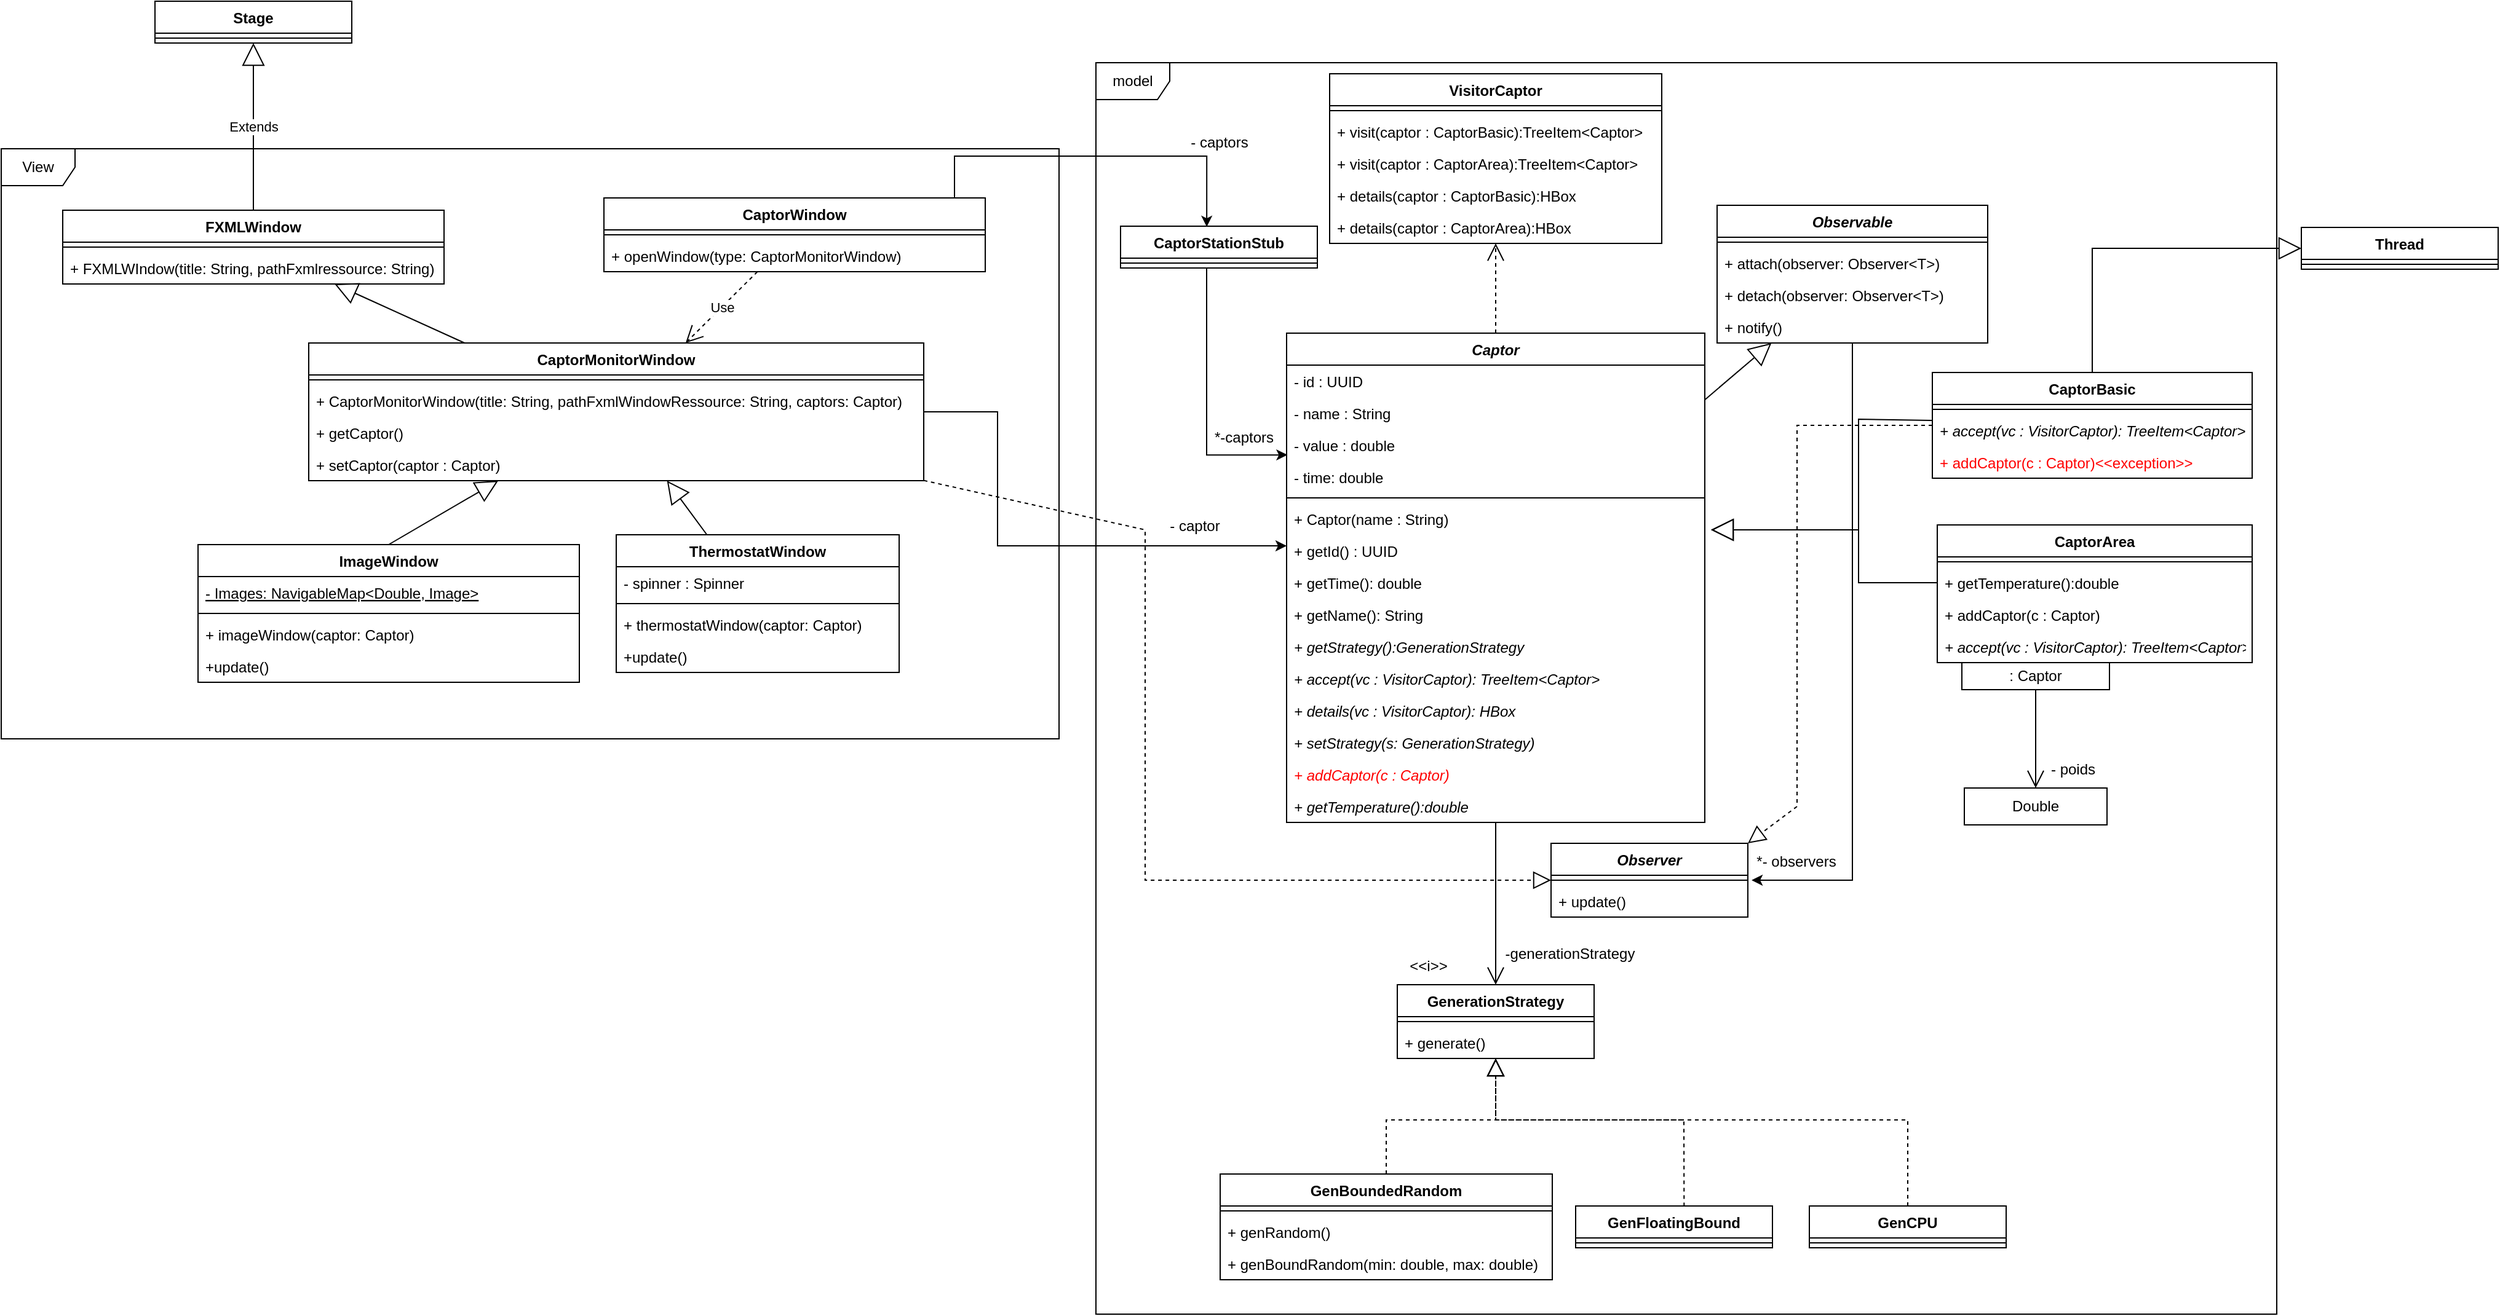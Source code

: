 <mxfile version="20.8.5" type="device"><diagram id="obnmp1ZNnLuyj0ZMylp4" name="Page-1"><mxGraphModel dx="2534" dy="1138" grid="1" gridSize="10" guides="1" tooltips="1" connect="1" arrows="1" fold="1" page="1" pageScale="1" pageWidth="827" pageHeight="1169" math="0" shadow="0"><root><mxCell id="0"/><mxCell id="1" parent="0"/><mxCell id="BDDol7FRgYRI8xDIHUHE-1" value="Captor" style="swimlane;fontStyle=3;align=center;verticalAlign=top;childLayout=stackLayout;horizontal=1;startSize=26;horizontalStack=0;resizeParent=1;resizeParentMax=0;resizeLast=0;collapsible=1;marginBottom=0;" parent="1" vertex="1"><mxGeometry x="1195" y="430" width="340" height="398" as="geometry"/></mxCell><mxCell id="BDDol7FRgYRI8xDIHUHE-2" value="- id : UUID&#10;" style="text;strokeColor=none;fillColor=none;align=left;verticalAlign=top;spacingLeft=4;spacingRight=4;overflow=hidden;rotatable=0;points=[[0,0.5],[1,0.5]];portConstraint=eastwest;" parent="BDDol7FRgYRI8xDIHUHE-1" vertex="1"><mxGeometry y="26" width="340" height="26" as="geometry"/></mxCell><mxCell id="BDDol7FRgYRI8xDIHUHE-3" value="- name : String" style="text;strokeColor=none;fillColor=none;align=left;verticalAlign=top;spacingLeft=4;spacingRight=4;overflow=hidden;rotatable=0;points=[[0,0.5],[1,0.5]];portConstraint=eastwest;" parent="BDDol7FRgYRI8xDIHUHE-1" vertex="1"><mxGeometry y="52" width="340" height="26" as="geometry"/></mxCell><mxCell id="BDDol7FRgYRI8xDIHUHE-4" value="- value : double" style="text;strokeColor=none;fillColor=none;align=left;verticalAlign=top;spacingLeft=4;spacingRight=4;overflow=hidden;rotatable=0;points=[[0,0.5],[1,0.5]];portConstraint=eastwest;" parent="BDDol7FRgYRI8xDIHUHE-1" vertex="1"><mxGeometry y="78" width="340" height="26" as="geometry"/></mxCell><mxCell id="BDDol7FRgYRI8xDIHUHE-5" value="- time: double" style="text;strokeColor=none;fillColor=none;align=left;verticalAlign=top;spacingLeft=4;spacingRight=4;overflow=hidden;rotatable=0;points=[[0,0.5],[1,0.5]];portConstraint=eastwest;" parent="BDDol7FRgYRI8xDIHUHE-1" vertex="1"><mxGeometry y="104" width="340" height="26" as="geometry"/></mxCell><mxCell id="BDDol7FRgYRI8xDIHUHE-6" value="" style="line;strokeWidth=1;fillColor=none;align=left;verticalAlign=middle;spacingTop=-1;spacingLeft=3;spacingRight=3;rotatable=0;labelPosition=right;points=[];portConstraint=eastwest;strokeColor=inherit;" parent="BDDol7FRgYRI8xDIHUHE-1" vertex="1"><mxGeometry y="130" width="340" height="8" as="geometry"/></mxCell><mxCell id="BDDol7FRgYRI8xDIHUHE-7" value="+ Captor(name : String)" style="text;strokeColor=none;fillColor=none;align=left;verticalAlign=top;spacingLeft=4;spacingRight=4;overflow=hidden;rotatable=0;points=[[0,0.5],[1,0.5]];portConstraint=eastwest;" parent="BDDol7FRgYRI8xDIHUHE-1" vertex="1"><mxGeometry y="138" width="340" height="26" as="geometry"/></mxCell><mxCell id="BDDol7FRgYRI8xDIHUHE-8" value="+ getId() : UUID" style="text;strokeColor=none;fillColor=none;align=left;verticalAlign=top;spacingLeft=4;spacingRight=4;overflow=hidden;rotatable=0;points=[[0,0.5],[1,0.5]];portConstraint=eastwest;" parent="BDDol7FRgYRI8xDIHUHE-1" vertex="1"><mxGeometry y="164" width="340" height="26" as="geometry"/></mxCell><mxCell id="BDDol7FRgYRI8xDIHUHE-9" value="+ getTime(): double" style="text;strokeColor=none;fillColor=none;align=left;verticalAlign=top;spacingLeft=4;spacingRight=4;overflow=hidden;rotatable=0;points=[[0,0.5],[1,0.5]];portConstraint=eastwest;" parent="BDDol7FRgYRI8xDIHUHE-1" vertex="1"><mxGeometry y="190" width="340" height="26" as="geometry"/></mxCell><mxCell id="BDDol7FRgYRI8xDIHUHE-10" value="+ getName(): String" style="text;strokeColor=none;fillColor=none;align=left;verticalAlign=top;spacingLeft=4;spacingRight=4;overflow=hidden;rotatable=0;points=[[0,0.5],[1,0.5]];portConstraint=eastwest;" parent="BDDol7FRgYRI8xDIHUHE-1" vertex="1"><mxGeometry y="216" width="340" height="26" as="geometry"/></mxCell><mxCell id="BDDol7FRgYRI8xDIHUHE-11" value="+ getStrategy():GenerationStrategy" style="text;strokeColor=none;fillColor=none;align=left;verticalAlign=top;spacingLeft=4;spacingRight=4;overflow=hidden;rotatable=0;points=[[0,0.5],[1,0.5]];portConstraint=eastwest;fontStyle=2" parent="BDDol7FRgYRI8xDIHUHE-1" vertex="1"><mxGeometry y="242" width="340" height="26" as="geometry"/></mxCell><mxCell id="BDDol7FRgYRI8xDIHUHE-105" value="+ accept(vc : VisitorCaptor): TreeItem&lt;Captor&gt;" style="text;strokeColor=none;fillColor=none;align=left;verticalAlign=top;spacingLeft=4;spacingRight=4;overflow=hidden;rotatable=0;points=[[0,0.5],[1,0.5]];portConstraint=eastwest;fontStyle=2" parent="BDDol7FRgYRI8xDIHUHE-1" vertex="1"><mxGeometry y="268" width="340" height="26" as="geometry"/></mxCell><mxCell id="a4_PLBuQBLMZ_USpxcyv-1" value="+ details(vc : VisitorCaptor): HBox" style="text;strokeColor=none;fillColor=none;align=left;verticalAlign=top;spacingLeft=4;spacingRight=4;overflow=hidden;rotatable=0;points=[[0,0.5],[1,0.5]];portConstraint=eastwest;fontStyle=2" vertex="1" parent="BDDol7FRgYRI8xDIHUHE-1"><mxGeometry y="294" width="340" height="26" as="geometry"/></mxCell><mxCell id="BDDol7FRgYRI8xDIHUHE-12" value="+ setStrategy(s: GenerationStrategy)" style="text;strokeColor=none;fillColor=none;align=left;verticalAlign=top;spacingLeft=4;spacingRight=4;overflow=hidden;rotatable=0;points=[[0,0.5],[1,0.5]];portConstraint=eastwest;fontStyle=2" parent="BDDol7FRgYRI8xDIHUHE-1" vertex="1"><mxGeometry y="320" width="340" height="26" as="geometry"/></mxCell><mxCell id="BDDol7FRgYRI8xDIHUHE-13" value="+ addCaptor(c : Captor)" style="text;strokeColor=none;fillColor=none;align=left;verticalAlign=top;spacingLeft=4;spacingRight=4;overflow=hidden;rotatable=0;points=[[0,0.5],[1,0.5]];portConstraint=eastwest;fontColor=#FF0000;fontStyle=2" parent="BDDol7FRgYRI8xDIHUHE-1" vertex="1"><mxGeometry y="346" width="340" height="26" as="geometry"/></mxCell><mxCell id="BDDol7FRgYRI8xDIHUHE-14" value="+ getTemperature():double" style="text;strokeColor=none;fillColor=none;align=left;verticalAlign=top;spacingLeft=4;spacingRight=4;overflow=hidden;rotatable=0;points=[[0,0.5],[1,0.5]];portConstraint=eastwest;fontStyle=2" parent="BDDol7FRgYRI8xDIHUHE-1" vertex="1"><mxGeometry y="372" width="340" height="26" as="geometry"/></mxCell><mxCell id="BDDol7FRgYRI8xDIHUHE-15" style="edgeStyle=orthogonalEdgeStyle;rounded=0;orthogonalLoop=1;jettySize=auto;html=1;entryX=1.019;entryY=-0.154;entryDx=0;entryDy=0;entryPerimeter=0;" parent="1" source="BDDol7FRgYRI8xDIHUHE-16" target="BDDol7FRgYRI8xDIHUHE-51" edge="1"><mxGeometry relative="1" as="geometry"/></mxCell><mxCell id="BDDol7FRgYRI8xDIHUHE-16" value="Observable" style="swimlane;fontStyle=3;align=center;verticalAlign=top;childLayout=stackLayout;horizontal=1;startSize=26;horizontalStack=0;resizeParent=1;resizeParentMax=0;resizeLast=0;collapsible=1;marginBottom=0;" parent="1" vertex="1"><mxGeometry x="1545" y="326" width="220" height="112" as="geometry"/></mxCell><mxCell id="BDDol7FRgYRI8xDIHUHE-17" value="" style="line;strokeWidth=1;fillColor=none;align=left;verticalAlign=middle;spacingTop=-1;spacingLeft=3;spacingRight=3;rotatable=0;labelPosition=right;points=[];portConstraint=eastwest;strokeColor=inherit;" parent="BDDol7FRgYRI8xDIHUHE-16" vertex="1"><mxGeometry y="26" width="220" height="8" as="geometry"/></mxCell><mxCell id="BDDol7FRgYRI8xDIHUHE-18" value="+ attach(observer: Observer&lt;T&gt;)" style="text;strokeColor=none;fillColor=none;align=left;verticalAlign=top;spacingLeft=4;spacingRight=4;overflow=hidden;rotatable=0;points=[[0,0.5],[1,0.5]];portConstraint=eastwest;" parent="BDDol7FRgYRI8xDIHUHE-16" vertex="1"><mxGeometry y="34" width="220" height="26" as="geometry"/></mxCell><mxCell id="BDDol7FRgYRI8xDIHUHE-19" value="+ detach(observer: Observer&lt;T&gt;)" style="text;strokeColor=none;fillColor=none;align=left;verticalAlign=top;spacingLeft=4;spacingRight=4;overflow=hidden;rotatable=0;points=[[0,0.5],[1,0.5]];portConstraint=eastwest;" parent="BDDol7FRgYRI8xDIHUHE-16" vertex="1"><mxGeometry y="60" width="220" height="26" as="geometry"/></mxCell><mxCell id="BDDol7FRgYRI8xDIHUHE-20" value="+ notify()" style="text;strokeColor=none;fillColor=none;align=left;verticalAlign=top;spacingLeft=4;spacingRight=4;overflow=hidden;rotatable=0;points=[[0,0.5],[1,0.5]];portConstraint=eastwest;" parent="BDDol7FRgYRI8xDIHUHE-16" vertex="1"><mxGeometry y="86" width="220" height="26" as="geometry"/></mxCell><mxCell id="BDDol7FRgYRI8xDIHUHE-21" value="View" style="shape=umlFrame;whiteSpace=wrap;html=1;" parent="1" vertex="1"><mxGeometry x="150" y="280" width="860" height="480" as="geometry"/></mxCell><mxCell id="BDDol7FRgYRI8xDIHUHE-22" value="FXMLWindow" style="swimlane;fontStyle=1;align=center;verticalAlign=top;childLayout=stackLayout;horizontal=1;startSize=26;horizontalStack=0;resizeParent=1;resizeParentMax=0;resizeLast=0;collapsible=1;marginBottom=0;" parent="1" vertex="1"><mxGeometry x="200" y="330" width="310" height="60" as="geometry"/></mxCell><mxCell id="BDDol7FRgYRI8xDIHUHE-23" value="" style="line;strokeWidth=1;fillColor=none;align=left;verticalAlign=middle;spacingTop=-1;spacingLeft=3;spacingRight=3;rotatable=0;labelPosition=right;points=[];portConstraint=eastwest;strokeColor=inherit;" parent="BDDol7FRgYRI8xDIHUHE-22" vertex="1"><mxGeometry y="26" width="310" height="8" as="geometry"/></mxCell><mxCell id="BDDol7FRgYRI8xDIHUHE-24" value="+ FXMLWIndow(title: String, pathFxmlressource: String)" style="text;strokeColor=none;fillColor=none;align=left;verticalAlign=top;spacingLeft=4;spacingRight=4;overflow=hidden;rotatable=0;points=[[0,0.5],[1,0.5]];portConstraint=eastwest;" parent="BDDol7FRgYRI8xDIHUHE-22" vertex="1"><mxGeometry y="34" width="310" height="26" as="geometry"/></mxCell><mxCell id="BDDol7FRgYRI8xDIHUHE-25" style="edgeStyle=orthogonalEdgeStyle;rounded=0;orthogonalLoop=1;jettySize=auto;html=1;" parent="1" source="BDDol7FRgYRI8xDIHUHE-26" target="BDDol7FRgYRI8xDIHUHE-1" edge="1"><mxGeometry relative="1" as="geometry"><Array as="points"><mxPoint x="960" y="494"/><mxPoint x="960" y="603"/></Array></mxGeometry></mxCell><mxCell id="BDDol7FRgYRI8xDIHUHE-26" value="CaptorMonitorWindow" style="swimlane;fontStyle=1;align=center;verticalAlign=top;childLayout=stackLayout;horizontal=1;startSize=26;horizontalStack=0;resizeParent=1;resizeParentMax=0;resizeLast=0;collapsible=1;marginBottom=0;" parent="1" vertex="1"><mxGeometry x="400" y="438" width="500" height="112" as="geometry"/></mxCell><mxCell id="BDDol7FRgYRI8xDIHUHE-27" value="" style="line;strokeWidth=1;fillColor=none;align=left;verticalAlign=middle;spacingTop=-1;spacingLeft=3;spacingRight=3;rotatable=0;labelPosition=right;points=[];portConstraint=eastwest;strokeColor=inherit;" parent="BDDol7FRgYRI8xDIHUHE-26" vertex="1"><mxGeometry y="26" width="500" height="8" as="geometry"/></mxCell><mxCell id="BDDol7FRgYRI8xDIHUHE-28" value="+ CaptorMonitorWindow(title: String, pathFxmlWindowRessource: String, captors: Captor)" style="text;strokeColor=none;fillColor=none;align=left;verticalAlign=top;spacingLeft=4;spacingRight=4;overflow=hidden;rotatable=0;points=[[0,0.5],[1,0.5]];portConstraint=eastwest;" parent="BDDol7FRgYRI8xDIHUHE-26" vertex="1"><mxGeometry y="34" width="500" height="26" as="geometry"/></mxCell><mxCell id="BDDol7FRgYRI8xDIHUHE-29" value="+ getCaptor()&#10;" style="text;strokeColor=none;fillColor=none;align=left;verticalAlign=top;spacingLeft=4;spacingRight=4;overflow=hidden;rotatable=0;points=[[0,0.5],[1,0.5]];portConstraint=eastwest;" parent="BDDol7FRgYRI8xDIHUHE-26" vertex="1"><mxGeometry y="60" width="500" height="26" as="geometry"/></mxCell><mxCell id="BDDol7FRgYRI8xDIHUHE-30" value="+ setCaptor(captor : Captor)&#10;" style="text;strokeColor=none;fillColor=none;align=left;verticalAlign=top;spacingLeft=4;spacingRight=4;overflow=hidden;rotatable=0;points=[[0,0.5],[1,0.5]];portConstraint=eastwest;" parent="BDDol7FRgYRI8xDIHUHE-26" vertex="1"><mxGeometry y="86" width="500" height="26" as="geometry"/></mxCell><mxCell id="BDDol7FRgYRI8xDIHUHE-32" value="ImageWindow" style="swimlane;fontStyle=1;align=center;verticalAlign=top;childLayout=stackLayout;horizontal=1;startSize=26;horizontalStack=0;resizeParent=1;resizeParentMax=0;resizeLast=0;collapsible=1;marginBottom=0;" parent="1" vertex="1"><mxGeometry x="310" y="602" width="310" height="112" as="geometry"/></mxCell><mxCell id="BDDol7FRgYRI8xDIHUHE-33" value="- Images: NavigableMap&lt;Double, Image&gt;" style="text;strokeColor=none;fillColor=none;align=left;verticalAlign=top;spacingLeft=4;spacingRight=4;overflow=hidden;rotatable=0;points=[[0,0.5],[1,0.5]];portConstraint=eastwest;fontStyle=4" parent="BDDol7FRgYRI8xDIHUHE-32" vertex="1"><mxGeometry y="26" width="310" height="26" as="geometry"/></mxCell><mxCell id="BDDol7FRgYRI8xDIHUHE-34" value="" style="line;strokeWidth=1;fillColor=none;align=left;verticalAlign=middle;spacingTop=-1;spacingLeft=3;spacingRight=3;rotatable=0;labelPosition=right;points=[];portConstraint=eastwest;strokeColor=inherit;" parent="BDDol7FRgYRI8xDIHUHE-32" vertex="1"><mxGeometry y="52" width="310" height="8" as="geometry"/></mxCell><mxCell id="BDDol7FRgYRI8xDIHUHE-35" value="+ imageWindow(captor: Captor)" style="text;strokeColor=none;fillColor=none;align=left;verticalAlign=top;spacingLeft=4;spacingRight=4;overflow=hidden;rotatable=0;points=[[0,0.5],[1,0.5]];portConstraint=eastwest;" parent="BDDol7FRgYRI8xDIHUHE-32" vertex="1"><mxGeometry y="60" width="310" height="26" as="geometry"/></mxCell><mxCell id="BDDol7FRgYRI8xDIHUHE-36" value="+update()" style="text;strokeColor=none;fillColor=none;align=left;verticalAlign=top;spacingLeft=4;spacingRight=4;overflow=hidden;rotatable=0;points=[[0,0.5],[1,0.5]];portConstraint=eastwest;" parent="BDDol7FRgYRI8xDIHUHE-32" vertex="1"><mxGeometry y="86" width="310" height="26" as="geometry"/></mxCell><mxCell id="BDDol7FRgYRI8xDIHUHE-37" value="" style="endArrow=block;endSize=16;endFill=0;html=1;rounded=0;exitX=0.5;exitY=0;exitDx=0;exitDy=0;" parent="1" source="BDDol7FRgYRI8xDIHUHE-32" target="BDDol7FRgYRI8xDIHUHE-26" edge="1"><mxGeometry width="160" relative="1" as="geometry"><mxPoint x="790" y="750" as="sourcePoint"/><mxPoint x="950" y="750" as="targetPoint"/></mxGeometry></mxCell><mxCell id="BDDol7FRgYRI8xDIHUHE-38" value="ThermostatWindow" style="swimlane;fontStyle=1;align=center;verticalAlign=top;childLayout=stackLayout;horizontal=1;startSize=26;horizontalStack=0;resizeParent=1;resizeParentMax=0;resizeLast=0;collapsible=1;marginBottom=0;" parent="1" vertex="1"><mxGeometry x="650" y="594" width="230" height="112" as="geometry"/></mxCell><mxCell id="BDDol7FRgYRI8xDIHUHE-39" value="- spinner : Spinner" style="text;strokeColor=none;fillColor=none;align=left;verticalAlign=top;spacingLeft=4;spacingRight=4;overflow=hidden;rotatable=0;points=[[0,0.5],[1,0.5]];portConstraint=eastwest;" parent="BDDol7FRgYRI8xDIHUHE-38" vertex="1"><mxGeometry y="26" width="230" height="26" as="geometry"/></mxCell><mxCell id="BDDol7FRgYRI8xDIHUHE-40" value="" style="line;strokeWidth=1;fillColor=none;align=left;verticalAlign=middle;spacingTop=-1;spacingLeft=3;spacingRight=3;rotatable=0;labelPosition=right;points=[];portConstraint=eastwest;strokeColor=inherit;" parent="BDDol7FRgYRI8xDIHUHE-38" vertex="1"><mxGeometry y="52" width="230" height="8" as="geometry"/></mxCell><mxCell id="BDDol7FRgYRI8xDIHUHE-41" value="+ thermostatWindow(captor: Captor)" style="text;strokeColor=none;fillColor=none;align=left;verticalAlign=top;spacingLeft=4;spacingRight=4;overflow=hidden;rotatable=0;points=[[0,0.5],[1,0.5]];portConstraint=eastwest;" parent="BDDol7FRgYRI8xDIHUHE-38" vertex="1"><mxGeometry y="60" width="230" height="26" as="geometry"/></mxCell><mxCell id="BDDol7FRgYRI8xDIHUHE-42" value="+update()" style="text;strokeColor=none;fillColor=none;align=left;verticalAlign=top;spacingLeft=4;spacingRight=4;overflow=hidden;rotatable=0;points=[[0,0.5],[1,0.5]];portConstraint=eastwest;" parent="BDDol7FRgYRI8xDIHUHE-38" vertex="1"><mxGeometry y="86" width="230" height="26" as="geometry"/></mxCell><mxCell id="BDDol7FRgYRI8xDIHUHE-43" value="" style="endArrow=block;endSize=16;endFill=0;html=1;rounded=0;" parent="1" source="BDDol7FRgYRI8xDIHUHE-38" target="BDDol7FRgYRI8xDIHUHE-26" edge="1"><mxGeometry width="160" relative="1" as="geometry"><mxPoint x="560" y="670" as="sourcePoint"/><mxPoint x="720" y="670" as="targetPoint"/></mxGeometry></mxCell><mxCell id="BDDol7FRgYRI8xDIHUHE-44" style="edgeStyle=orthogonalEdgeStyle;rounded=0;orthogonalLoop=1;jettySize=auto;html=1;entryX=0.438;entryY=0.015;entryDx=0;entryDy=0;entryPerimeter=0;" parent="1" source="BDDol7FRgYRI8xDIHUHE-45" target="BDDol7FRgYRI8xDIHUHE-54" edge="1"><mxGeometry relative="1" as="geometry"><Array as="points"><mxPoint x="925" y="286"/><mxPoint x="1130" y="286"/></Array></mxGeometry></mxCell><mxCell id="BDDol7FRgYRI8xDIHUHE-45" value="CaptorWindow" style="swimlane;fontStyle=1;align=center;verticalAlign=top;childLayout=stackLayout;horizontal=1;startSize=26;horizontalStack=0;resizeParent=1;resizeParentMax=0;resizeLast=0;collapsible=1;marginBottom=0;" parent="1" vertex="1"><mxGeometry x="640" y="320" width="310" height="60" as="geometry"/></mxCell><mxCell id="BDDol7FRgYRI8xDIHUHE-46" value="" style="line;strokeWidth=1;fillColor=none;align=left;verticalAlign=middle;spacingTop=-1;spacingLeft=3;spacingRight=3;rotatable=0;labelPosition=right;points=[];portConstraint=eastwest;strokeColor=inherit;" parent="BDDol7FRgYRI8xDIHUHE-45" vertex="1"><mxGeometry y="26" width="310" height="8" as="geometry"/></mxCell><mxCell id="BDDol7FRgYRI8xDIHUHE-47" value="+ openWindow(type: CaptorMonitorWindow)" style="text;strokeColor=none;fillColor=none;align=left;verticalAlign=top;spacingLeft=4;spacingRight=4;overflow=hidden;rotatable=0;points=[[0,0.5],[1,0.5]];portConstraint=eastwest;" parent="BDDol7FRgYRI8xDIHUHE-45" vertex="1"><mxGeometry y="34" width="310" height="26" as="geometry"/></mxCell><mxCell id="BDDol7FRgYRI8xDIHUHE-48" value="" style="endArrow=block;endSize=16;endFill=0;html=1;rounded=0;" parent="1" source="BDDol7FRgYRI8xDIHUHE-26" target="BDDol7FRgYRI8xDIHUHE-22" edge="1"><mxGeometry width="160" relative="1" as="geometry"><mxPoint x="560" y="670" as="sourcePoint"/><mxPoint x="720" y="670" as="targetPoint"/></mxGeometry></mxCell><mxCell id="BDDol7FRgYRI8xDIHUHE-49" value="Observer" style="swimlane;fontStyle=3;align=center;verticalAlign=top;childLayout=stackLayout;horizontal=1;startSize=26;horizontalStack=0;resizeParent=1;resizeParentMax=0;resizeLast=0;collapsible=1;marginBottom=0;" parent="1" vertex="1"><mxGeometry x="1410" y="845" width="160" height="60" as="geometry"/></mxCell><mxCell id="BDDol7FRgYRI8xDIHUHE-50" value="" style="line;strokeWidth=1;fillColor=none;align=left;verticalAlign=middle;spacingTop=-1;spacingLeft=3;spacingRight=3;rotatable=0;labelPosition=right;points=[];portConstraint=eastwest;strokeColor=inherit;" parent="BDDol7FRgYRI8xDIHUHE-49" vertex="1"><mxGeometry y="26" width="160" height="8" as="geometry"/></mxCell><mxCell id="BDDol7FRgYRI8xDIHUHE-51" value="+ update()" style="text;strokeColor=none;fillColor=none;align=left;verticalAlign=top;spacingLeft=4;spacingRight=4;overflow=hidden;rotatable=0;points=[[0,0.5],[1,0.5]];portConstraint=eastwest;" parent="BDDol7FRgYRI8xDIHUHE-49" vertex="1"><mxGeometry y="34" width="160" height="26" as="geometry"/></mxCell><mxCell id="BDDol7FRgYRI8xDIHUHE-52" value="" style="endArrow=block;endSize=16;endFill=0;html=1;rounded=0;" parent="1" source="BDDol7FRgYRI8xDIHUHE-1" target="BDDol7FRgYRI8xDIHUHE-16" edge="1"><mxGeometry width="160" relative="1" as="geometry"><mxPoint x="1080" y="680" as="sourcePoint"/><mxPoint x="1240" y="680" as="targetPoint"/></mxGeometry></mxCell><mxCell id="BDDol7FRgYRI8xDIHUHE-53" style="edgeStyle=orthogonalEdgeStyle;rounded=0;orthogonalLoop=1;jettySize=auto;html=1;entryX=0.002;entryY=0.81;entryDx=0;entryDy=0;entryPerimeter=0;" parent="1" source="BDDol7FRgYRI8xDIHUHE-54" target="BDDol7FRgYRI8xDIHUHE-4" edge="1"><mxGeometry relative="1" as="geometry"><Array as="points"><mxPoint x="1130" y="529"/></Array></mxGeometry></mxCell><mxCell id="BDDol7FRgYRI8xDIHUHE-54" value="CaptorStationStub" style="swimlane;fontStyle=1;align=center;verticalAlign=top;childLayout=stackLayout;horizontal=1;startSize=26;horizontalStack=0;resizeParent=1;resizeParentMax=0;resizeLast=0;collapsible=1;marginBottom=0;" parent="1" vertex="1"><mxGeometry x="1060" y="343" width="160" height="34" as="geometry"/></mxCell><mxCell id="BDDol7FRgYRI8xDIHUHE-55" value="" style="line;strokeWidth=1;fillColor=none;align=left;verticalAlign=middle;spacingTop=-1;spacingLeft=3;spacingRight=3;rotatable=0;labelPosition=right;points=[];portConstraint=eastwest;strokeColor=inherit;" parent="BDDol7FRgYRI8xDIHUHE-54" vertex="1"><mxGeometry y="26" width="160" height="8" as="geometry"/></mxCell><mxCell id="BDDol7FRgYRI8xDIHUHE-56" value="*-captors" style="text;html=1;align=center;verticalAlign=middle;resizable=0;points=[];autosize=1;strokeColor=none;fillColor=none;" parent="1" vertex="1"><mxGeometry x="1125" y="500" width="70" height="30" as="geometry"/></mxCell><mxCell id="BDDol7FRgYRI8xDIHUHE-57" value="- captor" style="text;html=1;resizable=0;autosize=1;align=center;verticalAlign=middle;points=[];fillColor=none;strokeColor=none;rounded=0;" parent="1" vertex="1"><mxGeometry x="1090" y="572" width="60" height="30" as="geometry"/></mxCell><mxCell id="BDDol7FRgYRI8xDIHUHE-58" value="" style="endArrow=block;dashed=1;endFill=0;endSize=12;html=1;rounded=0;" parent="1" source="BDDol7FRgYRI8xDIHUHE-26" target="BDDol7FRgYRI8xDIHUHE-49" edge="1"><mxGeometry width="160" relative="1" as="geometry"><mxPoint x="1160" y="680" as="sourcePoint"/><mxPoint x="1320" y="680" as="targetPoint"/><Array as="points"><mxPoint x="1080" y="590"/><mxPoint x="1080" y="875"/></Array></mxGeometry></mxCell><mxCell id="BDDol7FRgYRI8xDIHUHE-59" value="*- observers" style="text;html=1;align=center;verticalAlign=middle;resizable=0;points=[];autosize=1;strokeColor=none;fillColor=none;" parent="1" vertex="1"><mxGeometry x="1564" y="845" width="90" height="30" as="geometry"/></mxCell><mxCell id="BDDol7FRgYRI8xDIHUHE-60" value="Use" style="endArrow=open;endSize=12;dashed=1;html=1;rounded=0;" parent="1" source="BDDol7FRgYRI8xDIHUHE-45" target="BDDol7FRgYRI8xDIHUHE-26" edge="1"><mxGeometry width="160" relative="1" as="geometry"><mxPoint x="730" y="670" as="sourcePoint"/><mxPoint x="890" y="670" as="targetPoint"/></mxGeometry></mxCell><mxCell id="BDDol7FRgYRI8xDIHUHE-61" value="- captors" style="text;html=1;align=center;verticalAlign=middle;resizable=0;points=[];autosize=1;strokeColor=none;fillColor=none;" parent="1" vertex="1"><mxGeometry x="1105" y="260" width="70" height="30" as="geometry"/></mxCell><mxCell id="BDDol7FRgYRI8xDIHUHE-62" value="Stage" style="swimlane;fontStyle=1;align=center;verticalAlign=top;childLayout=stackLayout;horizontal=1;startSize=26;horizontalStack=0;resizeParent=1;resizeParentMax=0;resizeLast=0;collapsible=1;marginBottom=0;" parent="1" vertex="1"><mxGeometry x="275" y="160" width="160" height="34" as="geometry"/></mxCell><mxCell id="BDDol7FRgYRI8xDIHUHE-63" value="" style="line;strokeWidth=1;fillColor=none;align=left;verticalAlign=middle;spacingTop=-1;spacingLeft=3;spacingRight=3;rotatable=0;labelPosition=right;points=[];portConstraint=eastwest;strokeColor=inherit;" parent="BDDol7FRgYRI8xDIHUHE-62" vertex="1"><mxGeometry y="26" width="160" height="8" as="geometry"/></mxCell><mxCell id="BDDol7FRgYRI8xDIHUHE-64" value="Extends" style="endArrow=block;endSize=16;endFill=0;html=1;rounded=0;" parent="1" source="BDDol7FRgYRI8xDIHUHE-22" target="BDDol7FRgYRI8xDIHUHE-62" edge="1"><mxGeometry width="160" relative="1" as="geometry"><mxPoint x="460" y="670" as="sourcePoint"/><mxPoint x="620" y="670" as="targetPoint"/></mxGeometry></mxCell><mxCell id="BDDol7FRgYRI8xDIHUHE-65" value="model" style="shape=umlFrame;whiteSpace=wrap;html=1;" parent="1" vertex="1"><mxGeometry x="1040" y="210" width="960" height="1018" as="geometry"/></mxCell><mxCell id="BDDol7FRgYRI8xDIHUHE-66" value="&amp;lt;&amp;lt;i&amp;gt;&amp;gt;" style="text;html=1;align=center;verticalAlign=middle;resizable=0;points=[];autosize=1;strokeColor=none;fillColor=none;" parent="1" vertex="1"><mxGeometry x="1285" y="930" width="50" height="30" as="geometry"/></mxCell><mxCell id="BDDol7FRgYRI8xDIHUHE-67" value="GenerationStrategy" style="swimlane;fontStyle=1;align=center;verticalAlign=top;childLayout=stackLayout;horizontal=1;startSize=26;horizontalStack=0;resizeParent=1;resizeParentMax=0;resizeLast=0;collapsible=1;marginBottom=0;" parent="1" vertex="1"><mxGeometry x="1285" y="960" width="160" height="60" as="geometry"/></mxCell><mxCell id="BDDol7FRgYRI8xDIHUHE-68" value="" style="line;strokeWidth=1;fillColor=none;align=left;verticalAlign=middle;spacingTop=-1;spacingLeft=3;spacingRight=3;rotatable=0;labelPosition=right;points=[];portConstraint=eastwest;strokeColor=inherit;" parent="BDDol7FRgYRI8xDIHUHE-67" vertex="1"><mxGeometry y="26" width="160" height="8" as="geometry"/></mxCell><mxCell id="BDDol7FRgYRI8xDIHUHE-69" value="+ generate()" style="text;strokeColor=none;fillColor=none;align=left;verticalAlign=top;spacingLeft=4;spacingRight=4;overflow=hidden;rotatable=0;points=[[0,0.5],[1,0.5]];portConstraint=eastwest;" parent="BDDol7FRgYRI8xDIHUHE-67" vertex="1"><mxGeometry y="34" width="160" height="26" as="geometry"/></mxCell><mxCell id="BDDol7FRgYRI8xDIHUHE-70" value="" style="endArrow=open;endFill=1;endSize=12;html=1;rounded=0;" parent="1" source="BDDol7FRgYRI8xDIHUHE-14" target="BDDol7FRgYRI8xDIHUHE-67" edge="1"><mxGeometry width="160" relative="1" as="geometry"><mxPoint x="930" y="870" as="sourcePoint"/><mxPoint x="1090" y="870" as="targetPoint"/><Array as="points"/></mxGeometry></mxCell><mxCell id="BDDol7FRgYRI8xDIHUHE-71" value="GenBoundedRandom" style="swimlane;fontStyle=1;align=center;verticalAlign=top;childLayout=stackLayout;horizontal=1;startSize=26;horizontalStack=0;resizeParent=1;resizeParentMax=0;resizeLast=0;collapsible=1;marginBottom=0;" parent="1" vertex="1"><mxGeometry x="1141" y="1114" width="270" height="86" as="geometry"/></mxCell><mxCell id="BDDol7FRgYRI8xDIHUHE-72" value="" style="line;strokeWidth=1;fillColor=none;align=left;verticalAlign=middle;spacingTop=-1;spacingLeft=3;spacingRight=3;rotatable=0;labelPosition=right;points=[];portConstraint=eastwest;strokeColor=inherit;" parent="BDDol7FRgYRI8xDIHUHE-71" vertex="1"><mxGeometry y="26" width="270" height="8" as="geometry"/></mxCell><mxCell id="BDDol7FRgYRI8xDIHUHE-73" value="+ genRandom()" style="text;strokeColor=none;fillColor=none;align=left;verticalAlign=top;spacingLeft=4;spacingRight=4;overflow=hidden;rotatable=0;points=[[0,0.5],[1,0.5]];portConstraint=eastwest;" parent="BDDol7FRgYRI8xDIHUHE-71" vertex="1"><mxGeometry y="34" width="270" height="26" as="geometry"/></mxCell><mxCell id="BDDol7FRgYRI8xDIHUHE-74" value="+ genBoundRandom(min: double, max: double)" style="text;strokeColor=none;fillColor=none;align=left;verticalAlign=top;spacingLeft=4;spacingRight=4;overflow=hidden;rotatable=0;points=[[0,0.5],[1,0.5]];portConstraint=eastwest;" parent="BDDol7FRgYRI8xDIHUHE-71" vertex="1"><mxGeometry y="60" width="270" height="26" as="geometry"/></mxCell><mxCell id="BDDol7FRgYRI8xDIHUHE-75" value="GenFloatingBound" style="swimlane;fontStyle=1;align=center;verticalAlign=top;childLayout=stackLayout;horizontal=1;startSize=26;horizontalStack=0;resizeParent=1;resizeParentMax=0;resizeLast=0;collapsible=1;marginBottom=0;" parent="1" vertex="1"><mxGeometry x="1430" y="1140" width="160" height="34" as="geometry"/></mxCell><mxCell id="BDDol7FRgYRI8xDIHUHE-76" value="" style="line;strokeWidth=1;fillColor=none;align=left;verticalAlign=middle;spacingTop=-1;spacingLeft=3;spacingRight=3;rotatable=0;labelPosition=right;points=[];portConstraint=eastwest;strokeColor=inherit;" parent="BDDol7FRgYRI8xDIHUHE-75" vertex="1"><mxGeometry y="26" width="160" height="8" as="geometry"/></mxCell><mxCell id="BDDol7FRgYRI8xDIHUHE-77" value="GenCPU" style="swimlane;fontStyle=1;align=center;verticalAlign=top;childLayout=stackLayout;horizontal=1;startSize=26;horizontalStack=0;resizeParent=1;resizeParentMax=0;resizeLast=0;collapsible=1;marginBottom=0;" parent="1" vertex="1"><mxGeometry x="1620" y="1140" width="160" height="34" as="geometry"/></mxCell><mxCell id="BDDol7FRgYRI8xDIHUHE-78" value="" style="line;strokeWidth=1;fillColor=none;align=left;verticalAlign=middle;spacingTop=-1;spacingLeft=3;spacingRight=3;rotatable=0;labelPosition=right;points=[];portConstraint=eastwest;strokeColor=inherit;" parent="BDDol7FRgYRI8xDIHUHE-77" vertex="1"><mxGeometry y="26" width="160" height="8" as="geometry"/></mxCell><mxCell id="BDDol7FRgYRI8xDIHUHE-79" value="" style="endArrow=block;dashed=1;endFill=0;endSize=12;html=1;rounded=0;" parent="1" source="BDDol7FRgYRI8xDIHUHE-71" target="BDDol7FRgYRI8xDIHUHE-67" edge="1"><mxGeometry width="160" relative="1" as="geometry"><mxPoint x="740" y="760" as="sourcePoint"/><mxPoint x="900" y="760" as="targetPoint"/><Array as="points"><mxPoint x="1276" y="1070"/><mxPoint x="1365" y="1070"/></Array></mxGeometry></mxCell><mxCell id="BDDol7FRgYRI8xDIHUHE-80" value="" style="endArrow=block;dashed=1;endFill=0;endSize=12;html=1;rounded=0;exitX=0.551;exitY=0.009;exitDx=0;exitDy=0;exitPerimeter=0;" parent="1" source="BDDol7FRgYRI8xDIHUHE-75" target="BDDol7FRgYRI8xDIHUHE-67" edge="1"><mxGeometry width="160" relative="1" as="geometry"><mxPoint x="940" y="1037.0" as="sourcePoint"/><mxPoint x="1033.2" y="1081.248" as="targetPoint"/><Array as="points"><mxPoint x="1518" y="1070"/><mxPoint x="1365" y="1070"/></Array></mxGeometry></mxCell><mxCell id="BDDol7FRgYRI8xDIHUHE-81" value="" style="endArrow=block;dashed=1;endFill=0;endSize=12;html=1;rounded=0;" parent="1" source="BDDol7FRgYRI8xDIHUHE-77" target="BDDol7FRgYRI8xDIHUHE-67" edge="1"><mxGeometry width="160" relative="1" as="geometry"><mxPoint x="890" y="1137" as="sourcePoint"/><mxPoint x="1030" y="1080" as="targetPoint"/><Array as="points"><mxPoint x="1700" y="1070"/><mxPoint x="1365" y="1070"/></Array></mxGeometry></mxCell><mxCell id="BDDol7FRgYRI8xDIHUHE-82" value="-generationStrategy" style="text;html=1;align=center;verticalAlign=middle;resizable=0;points=[];autosize=1;strokeColor=none;fillColor=none;" parent="1" vertex="1"><mxGeometry x="1360" y="920" width="130" height="30" as="geometry"/></mxCell><mxCell id="BDDol7FRgYRI8xDIHUHE-83" value="" style="endArrow=block;endSize=16;endFill=0;html=1;rounded=0;exitX=-0.002;exitY=0.192;exitDx=0;exitDy=0;exitPerimeter=0;" parent="1" source="BDDol7FRgYRI8xDIHUHE-111" edge="1"><mxGeometry width="160" relative="1" as="geometry"><mxPoint x="1730" y="510" as="sourcePoint"/><mxPoint x="1540" y="590" as="targetPoint"/><Array as="points"><mxPoint x="1660" y="500"/><mxPoint x="1660" y="590"/></Array></mxGeometry></mxCell><mxCell id="BDDol7FRgYRI8xDIHUHE-84" value="CaptorBasic" style="swimlane;fontStyle=1;align=center;verticalAlign=top;childLayout=stackLayout;horizontal=1;startSize=26;horizontalStack=0;resizeParent=1;resizeParentMax=0;resizeLast=0;collapsible=1;marginBottom=0;" parent="1" vertex="1"><mxGeometry x="1720" y="462" width="260" height="86" as="geometry"/></mxCell><mxCell id="BDDol7FRgYRI8xDIHUHE-85" value="" style="line;strokeWidth=1;fillColor=none;align=left;verticalAlign=middle;spacingTop=-1;spacingLeft=3;spacingRight=3;rotatable=0;labelPosition=right;points=[];portConstraint=eastwest;strokeColor=inherit;" parent="BDDol7FRgYRI8xDIHUHE-84" vertex="1"><mxGeometry y="26" width="260" height="8" as="geometry"/></mxCell><mxCell id="BDDol7FRgYRI8xDIHUHE-111" value="+ accept(vc : VisitorCaptor): TreeItem&lt;Captor&gt;" style="text;strokeColor=none;fillColor=none;align=left;verticalAlign=top;spacingLeft=4;spacingRight=4;overflow=hidden;rotatable=0;points=[[0,0.5],[1,0.5]];portConstraint=eastwest;fontStyle=2" parent="BDDol7FRgYRI8xDIHUHE-84" vertex="1"><mxGeometry y="34" width="260" height="26" as="geometry"/></mxCell><mxCell id="BDDol7FRgYRI8xDIHUHE-86" value="+ addCaptor(c : Captor)&lt;&lt;exception&gt;&gt;" style="text;strokeColor=none;fillColor=none;align=left;verticalAlign=top;spacingLeft=4;spacingRight=4;overflow=hidden;rotatable=0;points=[[0,0.5],[1,0.5]];portConstraint=eastwest;fontColor=#FF0000;" parent="BDDol7FRgYRI8xDIHUHE-84" vertex="1"><mxGeometry y="60" width="260" height="26" as="geometry"/></mxCell><mxCell id="BDDol7FRgYRI8xDIHUHE-87" value="CaptorArea" style="swimlane;fontStyle=1;align=center;verticalAlign=top;childLayout=stackLayout;horizontal=1;startSize=26;horizontalStack=0;resizeParent=1;resizeParentMax=0;resizeLast=0;collapsible=1;marginBottom=0;" parent="1" vertex="1"><mxGeometry x="1724" y="586" width="256" height="112" as="geometry"/></mxCell><mxCell id="BDDol7FRgYRI8xDIHUHE-88" value="" style="line;strokeWidth=1;fillColor=none;align=left;verticalAlign=middle;spacingTop=-1;spacingLeft=3;spacingRight=3;rotatable=0;labelPosition=right;points=[];portConstraint=eastwest;strokeColor=inherit;" parent="BDDol7FRgYRI8xDIHUHE-87" vertex="1"><mxGeometry y="26" width="256" height="8" as="geometry"/></mxCell><mxCell id="BDDol7FRgYRI8xDIHUHE-89" value="+ getTemperature():double" style="text;strokeColor=none;fillColor=none;align=left;verticalAlign=top;spacingLeft=4;spacingRight=4;overflow=hidden;rotatable=0;points=[[0,0.5],[1,0.5]];portConstraint=eastwest;" parent="BDDol7FRgYRI8xDIHUHE-87" vertex="1"><mxGeometry y="34" width="256" height="26" as="geometry"/></mxCell><mxCell id="BDDol7FRgYRI8xDIHUHE-90" value="+ addCaptor(c : Captor)" style="text;strokeColor=none;fillColor=none;align=left;verticalAlign=top;spacingLeft=4;spacingRight=4;overflow=hidden;rotatable=0;points=[[0,0.5],[1,0.5]];portConstraint=eastwest;" parent="BDDol7FRgYRI8xDIHUHE-87" vertex="1"><mxGeometry y="60" width="256" height="26" as="geometry"/></mxCell><mxCell id="BDDol7FRgYRI8xDIHUHE-112" value="+ accept(vc : VisitorCaptor): TreeItem&lt;Captor&gt;" style="text;strokeColor=none;fillColor=none;align=left;verticalAlign=top;spacingLeft=4;spacingRight=4;overflow=hidden;rotatable=0;points=[[0,0.5],[1,0.5]];portConstraint=eastwest;fontStyle=2" parent="BDDol7FRgYRI8xDIHUHE-87" vertex="1"><mxGeometry y="86" width="256" height="26" as="geometry"/></mxCell><mxCell id="BDDol7FRgYRI8xDIHUHE-91" value="" style="endArrow=block;endSize=16;endFill=0;html=1;rounded=0;exitX=0;exitY=0.5;exitDx=0;exitDy=0;" parent="1" source="BDDol7FRgYRI8xDIHUHE-89" edge="1"><mxGeometry width="160" relative="1" as="geometry"><mxPoint x="1740" y="520" as="sourcePoint"/><mxPoint x="1540" y="590" as="targetPoint"/><Array as="points"><mxPoint x="1660" y="633"/><mxPoint x="1660" y="590"/></Array></mxGeometry></mxCell><mxCell id="BDDol7FRgYRI8xDIHUHE-92" value="Thread" style="swimlane;fontStyle=1;align=center;verticalAlign=top;childLayout=stackLayout;horizontal=1;startSize=26;horizontalStack=0;resizeParent=1;resizeParentMax=0;resizeLast=0;collapsible=1;marginBottom=0;fontColor=#000000;" parent="1" vertex="1"><mxGeometry x="2020" y="344" width="160" height="34" as="geometry"/></mxCell><mxCell id="BDDol7FRgYRI8xDIHUHE-93" value="" style="line;strokeWidth=1;fillColor=none;align=left;verticalAlign=middle;spacingTop=-1;spacingLeft=3;spacingRight=3;rotatable=0;labelPosition=right;points=[];portConstraint=eastwest;strokeColor=inherit;fontColor=#FF0000;" parent="BDDol7FRgYRI8xDIHUHE-92" vertex="1"><mxGeometry y="26" width="160" height="8" as="geometry"/></mxCell><mxCell id="BDDol7FRgYRI8xDIHUHE-94" value="" style="endArrow=block;endSize=16;endFill=0;html=1;rounded=0;fontColor=#000000;entryX=0;entryY=0.5;entryDx=0;entryDy=0;" parent="1" source="BDDol7FRgYRI8xDIHUHE-84" target="BDDol7FRgYRI8xDIHUHE-92" edge="1"><mxGeometry width="160" relative="1" as="geometry"><mxPoint x="1630" y="590" as="sourcePoint"/><mxPoint x="1790" y="590" as="targetPoint"/><Array as="points"><mxPoint x="1850" y="361"/></Array></mxGeometry></mxCell><mxCell id="BDDol7FRgYRI8xDIHUHE-95" value=": Captor" style="rounded=0;whiteSpace=wrap;html=1;fontColor=#000000;" parent="1" vertex="1"><mxGeometry x="1744" y="698" width="120" height="22" as="geometry"/></mxCell><mxCell id="BDDol7FRgYRI8xDIHUHE-96" value="Double" style="rounded=0;whiteSpace=wrap;html=1;fontColor=#000000;" parent="1" vertex="1"><mxGeometry x="1746" y="800" width="116" height="30" as="geometry"/></mxCell><mxCell id="BDDol7FRgYRI8xDIHUHE-97" value="" style="endArrow=open;endFill=1;endSize=12;html=1;rounded=0;fontColor=#000000;exitX=0.5;exitY=1;exitDx=0;exitDy=0;" parent="1" source="BDDol7FRgYRI8xDIHUHE-95" target="BDDol7FRgYRI8xDIHUHE-96" edge="1"><mxGeometry width="160" relative="1" as="geometry"><mxPoint x="1660" y="710" as="sourcePoint"/><mxPoint x="1820" y="710" as="targetPoint"/></mxGeometry></mxCell><mxCell id="BDDol7FRgYRI8xDIHUHE-98" value="- poids" style="text;html=1;align=center;verticalAlign=middle;resizable=0;points=[];autosize=1;strokeColor=none;fillColor=none;fontColor=#000000;" parent="1" vertex="1"><mxGeometry x="1804" y="770" width="60" height="30" as="geometry"/></mxCell><mxCell id="BDDol7FRgYRI8xDIHUHE-99" value="VisitorCaptor" style="swimlane;fontStyle=1;align=center;verticalAlign=top;childLayout=stackLayout;horizontal=1;startSize=26;horizontalStack=0;resizeParent=1;resizeParentMax=0;resizeLast=0;collapsible=1;marginBottom=0;" parent="1" vertex="1"><mxGeometry x="1230" y="219" width="270" height="138" as="geometry"/></mxCell><mxCell id="BDDol7FRgYRI8xDIHUHE-100" value="" style="line;strokeWidth=1;fillColor=none;align=left;verticalAlign=middle;spacingTop=-1;spacingLeft=3;spacingRight=3;rotatable=0;labelPosition=right;points=[];portConstraint=eastwest;strokeColor=inherit;" parent="BDDol7FRgYRI8xDIHUHE-99" vertex="1"><mxGeometry y="26" width="270" height="8" as="geometry"/></mxCell><mxCell id="BDDol7FRgYRI8xDIHUHE-101" value="+ visit(captor : CaptorBasic):TreeItem&lt;Captor&gt;&#10;" style="text;strokeColor=none;fillColor=none;align=left;verticalAlign=top;spacingLeft=4;spacingRight=4;overflow=hidden;rotatable=0;points=[[0,0.5],[1,0.5]];portConstraint=eastwest;" parent="BDDol7FRgYRI8xDIHUHE-99" vertex="1"><mxGeometry y="34" width="270" height="26" as="geometry"/></mxCell><mxCell id="BDDol7FRgYRI8xDIHUHE-102" value="+ visit(captor : CaptorArea):TreeItem&lt;Captor&gt;&#10;" style="text;strokeColor=none;fillColor=none;align=left;verticalAlign=top;spacingLeft=4;spacingRight=4;overflow=hidden;rotatable=0;points=[[0,0.5],[1,0.5]];portConstraint=eastwest;" parent="BDDol7FRgYRI8xDIHUHE-99" vertex="1"><mxGeometry y="60" width="270" height="26" as="geometry"/></mxCell><mxCell id="a4_PLBuQBLMZ_USpxcyv-2" value="+ details(captor : CaptorBasic):HBox" style="text;strokeColor=none;fillColor=none;align=left;verticalAlign=top;spacingLeft=4;spacingRight=4;overflow=hidden;rotatable=0;points=[[0,0.5],[1,0.5]];portConstraint=eastwest;" vertex="1" parent="BDDol7FRgYRI8xDIHUHE-99"><mxGeometry y="86" width="270" height="26" as="geometry"/></mxCell><mxCell id="a4_PLBuQBLMZ_USpxcyv-3" value="+ details(captor : CaptorArea):HBox" style="text;strokeColor=none;fillColor=none;align=left;verticalAlign=top;spacingLeft=4;spacingRight=4;overflow=hidden;rotatable=0;points=[[0,0.5],[1,0.5]];portConstraint=eastwest;" vertex="1" parent="BDDol7FRgYRI8xDIHUHE-99"><mxGeometry y="112" width="270" height="26" as="geometry"/></mxCell><mxCell id="BDDol7FRgYRI8xDIHUHE-106" value="" style="endArrow=open;endSize=12;dashed=1;html=1;rounded=0;exitX=0.5;exitY=0;exitDx=0;exitDy=0;" parent="1" source="BDDol7FRgYRI8xDIHUHE-1" target="BDDol7FRgYRI8xDIHUHE-99" edge="1"><mxGeometry width="160" relative="1" as="geometry"><mxPoint x="1070" y="510" as="sourcePoint"/><mxPoint x="1230" y="510" as="targetPoint"/></mxGeometry></mxCell><mxCell id="a4_PLBuQBLMZ_USpxcyv-4" value="" style="endArrow=block;dashed=1;endFill=0;endSize=12;html=1;rounded=0;entryX=1;entryY=0;entryDx=0;entryDy=0;" edge="1" parent="1" source="BDDol7FRgYRI8xDIHUHE-84" target="BDDol7FRgYRI8xDIHUHE-49"><mxGeometry width="160" relative="1" as="geometry"><mxPoint x="1530" y="630" as="sourcePoint"/><mxPoint x="1630" y="510" as="targetPoint"/><Array as="points"><mxPoint x="1610" y="505"/><mxPoint x="1610" y="815"/></Array></mxGeometry></mxCell></root></mxGraphModel></diagram></mxfile>